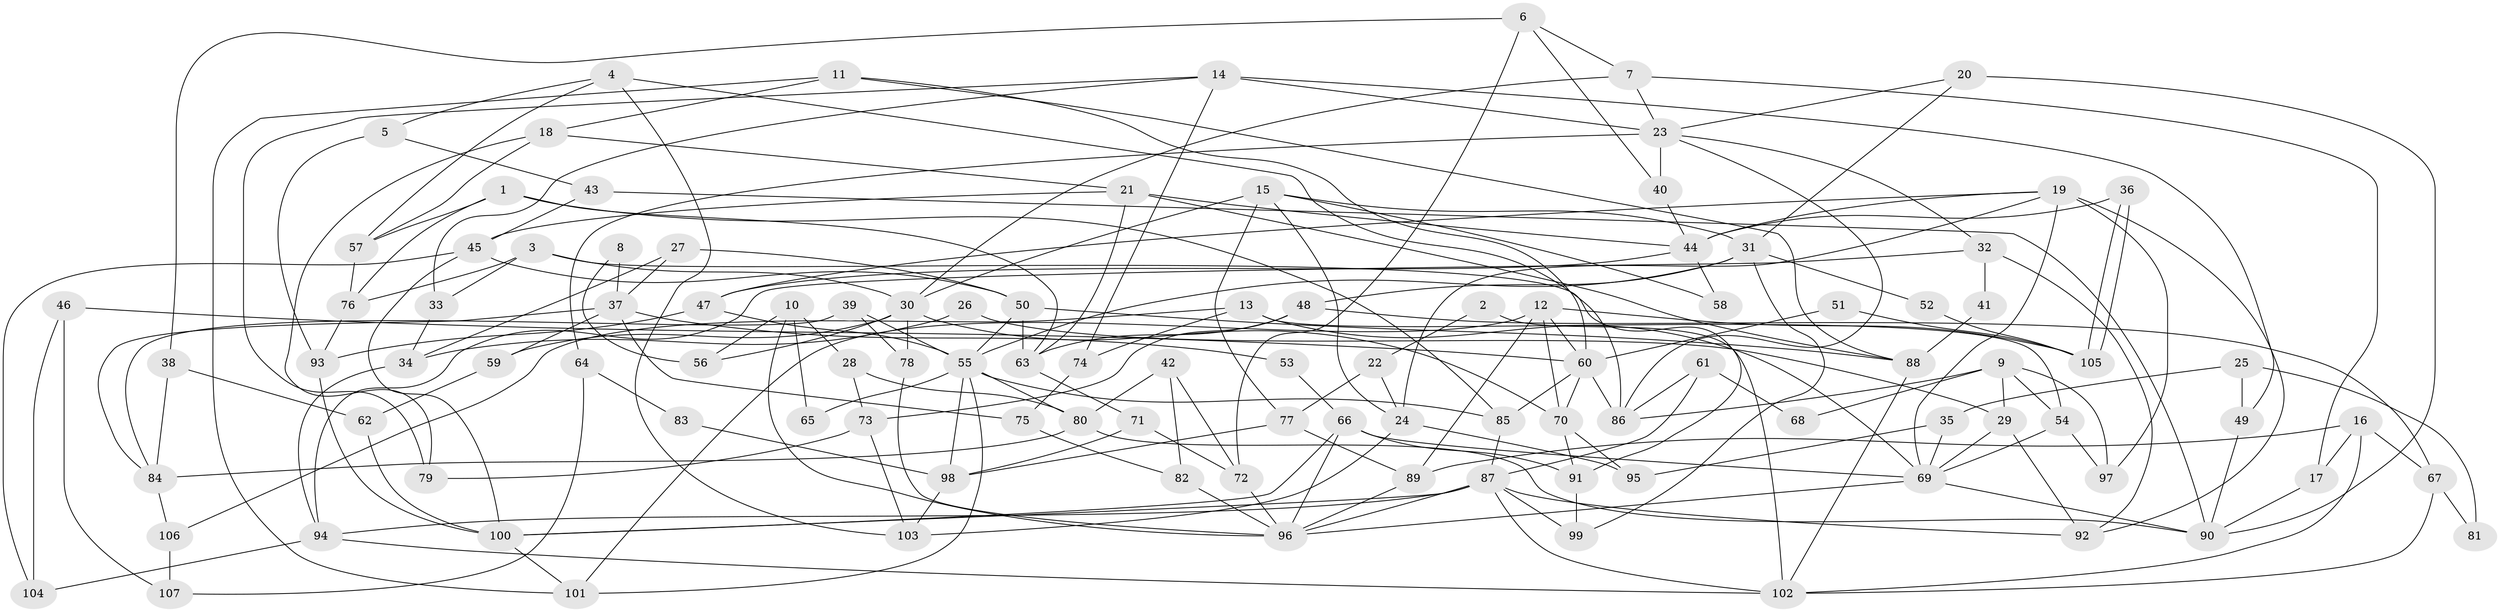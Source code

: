 // coarse degree distribution, {2: 0.12162162162162163, 4: 0.16216216216216217, 16: 0.013513513513513514, 7: 0.08108108108108109, 3: 0.32432432432432434, 5: 0.14864864864864866, 6: 0.0945945945945946, 9: 0.04054054054054054, 10: 0.013513513513513514}
// Generated by graph-tools (version 1.1) at 2025/55/03/04/25 21:55:03]
// undirected, 107 vertices, 214 edges
graph export_dot {
graph [start="1"]
  node [color=gray90,style=filled];
  1;
  2;
  3;
  4;
  5;
  6;
  7;
  8;
  9;
  10;
  11;
  12;
  13;
  14;
  15;
  16;
  17;
  18;
  19;
  20;
  21;
  22;
  23;
  24;
  25;
  26;
  27;
  28;
  29;
  30;
  31;
  32;
  33;
  34;
  35;
  36;
  37;
  38;
  39;
  40;
  41;
  42;
  43;
  44;
  45;
  46;
  47;
  48;
  49;
  50;
  51;
  52;
  53;
  54;
  55;
  56;
  57;
  58;
  59;
  60;
  61;
  62;
  63;
  64;
  65;
  66;
  67;
  68;
  69;
  70;
  71;
  72;
  73;
  74;
  75;
  76;
  77;
  78;
  79;
  80;
  81;
  82;
  83;
  84;
  85;
  86;
  87;
  88;
  89;
  90;
  91;
  92;
  93;
  94;
  95;
  96;
  97;
  98;
  99;
  100;
  101;
  102;
  103;
  104;
  105;
  106;
  107;
  1 -- 85;
  1 -- 76;
  1 -- 57;
  1 -- 63;
  2 -- 22;
  2 -- 102;
  3 -- 30;
  3 -- 76;
  3 -- 33;
  3 -- 91;
  4 -- 86;
  4 -- 5;
  4 -- 57;
  4 -- 103;
  5 -- 43;
  5 -- 93;
  6 -- 7;
  6 -- 38;
  6 -- 40;
  6 -- 72;
  7 -- 30;
  7 -- 23;
  7 -- 17;
  8 -- 37;
  8 -- 56;
  9 -- 97;
  9 -- 86;
  9 -- 29;
  9 -- 54;
  9 -- 68;
  10 -- 96;
  10 -- 28;
  10 -- 56;
  10 -- 65;
  11 -- 60;
  11 -- 88;
  11 -- 18;
  11 -- 101;
  12 -- 70;
  12 -- 101;
  12 -- 60;
  12 -- 89;
  12 -- 105;
  13 -- 54;
  13 -- 69;
  13 -- 74;
  13 -- 106;
  14 -- 79;
  14 -- 74;
  14 -- 23;
  14 -- 33;
  14 -- 49;
  15 -- 24;
  15 -- 31;
  15 -- 30;
  15 -- 58;
  15 -- 77;
  16 -- 17;
  16 -- 89;
  16 -- 67;
  16 -- 102;
  17 -- 90;
  18 -- 57;
  18 -- 21;
  18 -- 79;
  19 -- 69;
  19 -- 47;
  19 -- 24;
  19 -- 44;
  19 -- 92;
  19 -- 97;
  20 -- 31;
  20 -- 23;
  20 -- 90;
  21 -- 88;
  21 -- 44;
  21 -- 45;
  21 -- 63;
  22 -- 77;
  22 -- 24;
  23 -- 40;
  23 -- 32;
  23 -- 64;
  23 -- 86;
  24 -- 103;
  24 -- 95;
  25 -- 35;
  25 -- 49;
  25 -- 81;
  26 -- 29;
  26 -- 34;
  27 -- 34;
  27 -- 50;
  27 -- 37;
  28 -- 80;
  28 -- 73;
  29 -- 92;
  29 -- 69;
  30 -- 70;
  30 -- 56;
  30 -- 59;
  30 -- 78;
  31 -- 48;
  31 -- 55;
  31 -- 52;
  31 -- 99;
  32 -- 94;
  32 -- 41;
  32 -- 92;
  33 -- 34;
  34 -- 94;
  35 -- 95;
  35 -- 69;
  36 -- 105;
  36 -- 105;
  36 -- 44;
  37 -- 84;
  37 -- 53;
  37 -- 59;
  37 -- 75;
  38 -- 62;
  38 -- 84;
  39 -- 55;
  39 -- 78;
  39 -- 84;
  40 -- 44;
  41 -- 88;
  42 -- 72;
  42 -- 80;
  42 -- 82;
  43 -- 90;
  43 -- 45;
  44 -- 47;
  44 -- 58;
  45 -- 50;
  45 -- 100;
  45 -- 104;
  46 -- 60;
  46 -- 104;
  46 -- 107;
  47 -- 55;
  47 -- 93;
  48 -- 67;
  48 -- 63;
  48 -- 73;
  49 -- 90;
  50 -- 55;
  50 -- 63;
  50 -- 88;
  51 -- 105;
  51 -- 60;
  52 -- 105;
  53 -- 66;
  54 -- 69;
  54 -- 97;
  55 -- 101;
  55 -- 98;
  55 -- 65;
  55 -- 80;
  55 -- 85;
  57 -- 76;
  59 -- 62;
  60 -- 85;
  60 -- 70;
  60 -- 86;
  61 -- 87;
  61 -- 86;
  61 -- 68;
  62 -- 100;
  63 -- 71;
  64 -- 107;
  64 -- 83;
  66 -- 91;
  66 -- 96;
  66 -- 69;
  66 -- 100;
  67 -- 102;
  67 -- 81;
  69 -- 90;
  69 -- 96;
  70 -- 91;
  70 -- 95;
  71 -- 72;
  71 -- 98;
  72 -- 96;
  73 -- 103;
  73 -- 79;
  74 -- 75;
  75 -- 82;
  76 -- 93;
  77 -- 89;
  77 -- 98;
  78 -- 96;
  80 -- 90;
  80 -- 84;
  82 -- 96;
  83 -- 98;
  84 -- 106;
  85 -- 87;
  87 -- 100;
  87 -- 92;
  87 -- 94;
  87 -- 96;
  87 -- 99;
  87 -- 102;
  88 -- 102;
  89 -- 96;
  91 -- 99;
  93 -- 100;
  94 -- 102;
  94 -- 104;
  98 -- 103;
  100 -- 101;
  106 -- 107;
}
